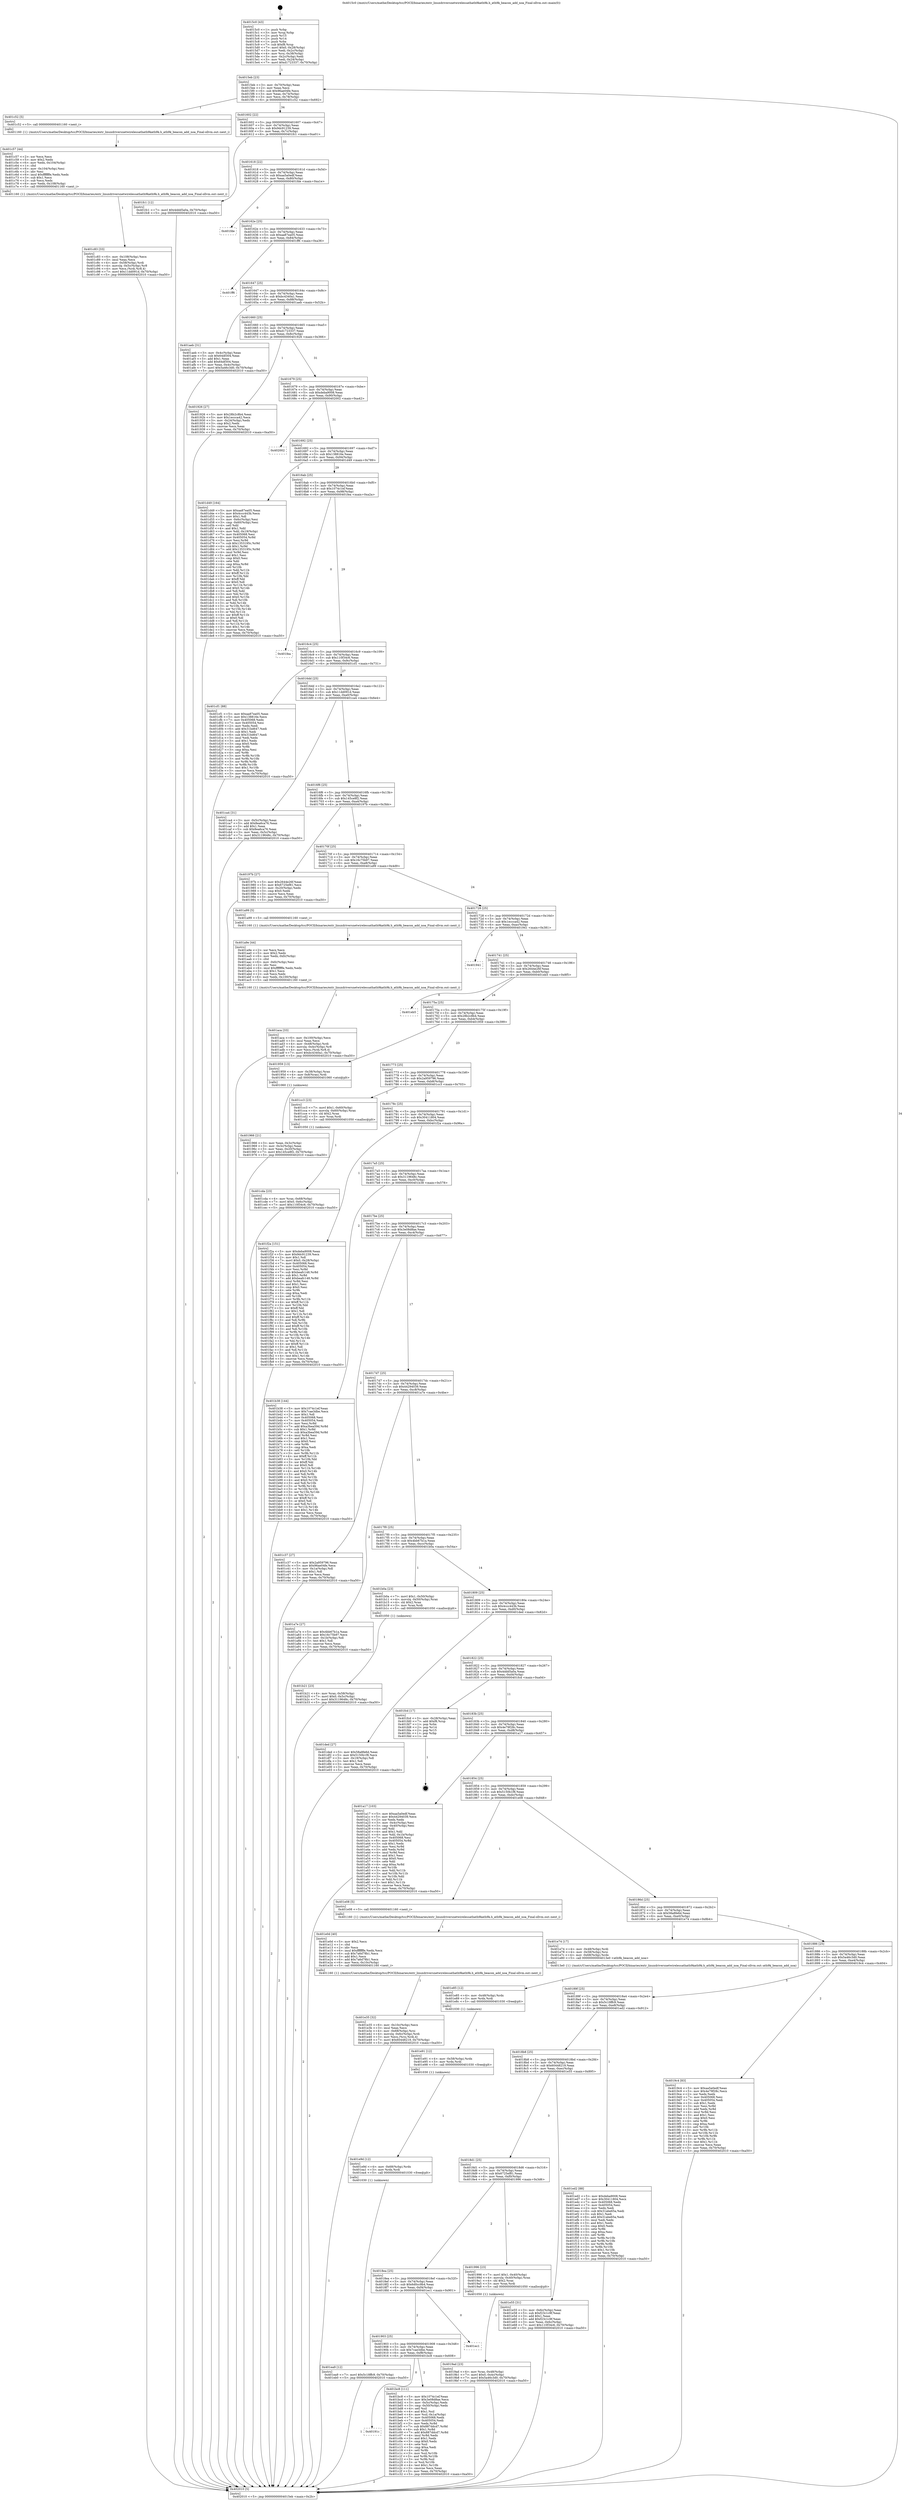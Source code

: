 digraph "0x4015c0" {
  label = "0x4015c0 (/mnt/c/Users/mathe/Desktop/tcc/POCII/binaries/extr_linuxdriversnetwirelessathath9kath9k.h_ath9k_beacon_add_noa_Final-ollvm.out::main(0))"
  labelloc = "t"
  node[shape=record]

  Entry [label="",width=0.3,height=0.3,shape=circle,fillcolor=black,style=filled]
  "0x4015eb" [label="{
     0x4015eb [23]\l
     | [instrs]\l
     &nbsp;&nbsp;0x4015eb \<+3\>: mov -0x70(%rbp),%eax\l
     &nbsp;&nbsp;0x4015ee \<+2\>: mov %eax,%ecx\l
     &nbsp;&nbsp;0x4015f0 \<+6\>: sub $0x96ae04fe,%ecx\l
     &nbsp;&nbsp;0x4015f6 \<+3\>: mov %eax,-0x74(%rbp)\l
     &nbsp;&nbsp;0x4015f9 \<+3\>: mov %ecx,-0x78(%rbp)\l
     &nbsp;&nbsp;0x4015fc \<+6\>: je 0000000000401c52 \<main+0x692\>\l
  }"]
  "0x401c52" [label="{
     0x401c52 [5]\l
     | [instrs]\l
     &nbsp;&nbsp;0x401c52 \<+5\>: call 0000000000401160 \<next_i\>\l
     | [calls]\l
     &nbsp;&nbsp;0x401160 \{1\} (/mnt/c/Users/mathe/Desktop/tcc/POCII/binaries/extr_linuxdriversnetwirelessathath9kath9k.h_ath9k_beacon_add_noa_Final-ollvm.out::next_i)\l
  }"]
  "0x401602" [label="{
     0x401602 [22]\l
     | [instrs]\l
     &nbsp;&nbsp;0x401602 \<+5\>: jmp 0000000000401607 \<main+0x47\>\l
     &nbsp;&nbsp;0x401607 \<+3\>: mov -0x74(%rbp),%eax\l
     &nbsp;&nbsp;0x40160a \<+5\>: sub $0x9dc91239,%eax\l
     &nbsp;&nbsp;0x40160f \<+3\>: mov %eax,-0x7c(%rbp)\l
     &nbsp;&nbsp;0x401612 \<+6\>: je 0000000000401fc1 \<main+0xa01\>\l
  }"]
  Exit [label="",width=0.3,height=0.3,shape=circle,fillcolor=black,style=filled,peripheries=2]
  "0x401fc1" [label="{
     0x401fc1 [12]\l
     | [instrs]\l
     &nbsp;&nbsp;0x401fc1 \<+7\>: movl $0x4ddd5a0a,-0x70(%rbp)\l
     &nbsp;&nbsp;0x401fc8 \<+5\>: jmp 0000000000402010 \<main+0xa50\>\l
  }"]
  "0x401618" [label="{
     0x401618 [22]\l
     | [instrs]\l
     &nbsp;&nbsp;0x401618 \<+5\>: jmp 000000000040161d \<main+0x5d\>\l
     &nbsp;&nbsp;0x40161d \<+3\>: mov -0x74(%rbp),%eax\l
     &nbsp;&nbsp;0x401620 \<+5\>: sub $0xaa5a0edf,%eax\l
     &nbsp;&nbsp;0x401625 \<+3\>: mov %eax,-0x80(%rbp)\l
     &nbsp;&nbsp;0x401628 \<+6\>: je 0000000000401fde \<main+0xa1e\>\l
  }"]
  "0x401ea9" [label="{
     0x401ea9 [12]\l
     | [instrs]\l
     &nbsp;&nbsp;0x401ea9 \<+7\>: movl $0x5c18ffc9,-0x70(%rbp)\l
     &nbsp;&nbsp;0x401eb0 \<+5\>: jmp 0000000000402010 \<main+0xa50\>\l
  }"]
  "0x401fde" [label="{
     0x401fde\l
  }", style=dashed]
  "0x40162e" [label="{
     0x40162e [25]\l
     | [instrs]\l
     &nbsp;&nbsp;0x40162e \<+5\>: jmp 0000000000401633 \<main+0x73\>\l
     &nbsp;&nbsp;0x401633 \<+3\>: mov -0x74(%rbp),%eax\l
     &nbsp;&nbsp;0x401636 \<+5\>: sub $0xaa87ea05,%eax\l
     &nbsp;&nbsp;0x40163b \<+6\>: mov %eax,-0x84(%rbp)\l
     &nbsp;&nbsp;0x401641 \<+6\>: je 0000000000401ff6 \<main+0xa36\>\l
  }"]
  "0x401e9d" [label="{
     0x401e9d [12]\l
     | [instrs]\l
     &nbsp;&nbsp;0x401e9d \<+4\>: mov -0x68(%rbp),%rdx\l
     &nbsp;&nbsp;0x401ea1 \<+3\>: mov %rdx,%rdi\l
     &nbsp;&nbsp;0x401ea4 \<+5\>: call 0000000000401030 \<free@plt\>\l
     | [calls]\l
     &nbsp;&nbsp;0x401030 \{1\} (unknown)\l
  }"]
  "0x401ff6" [label="{
     0x401ff6\l
  }", style=dashed]
  "0x401647" [label="{
     0x401647 [25]\l
     | [instrs]\l
     &nbsp;&nbsp;0x401647 \<+5\>: jmp 000000000040164c \<main+0x8c\>\l
     &nbsp;&nbsp;0x40164c \<+3\>: mov -0x74(%rbp),%eax\l
     &nbsp;&nbsp;0x40164f \<+5\>: sub $0xbc4340a1,%eax\l
     &nbsp;&nbsp;0x401654 \<+6\>: mov %eax,-0x88(%rbp)\l
     &nbsp;&nbsp;0x40165a \<+6\>: je 0000000000401aeb \<main+0x52b\>\l
  }"]
  "0x401e91" [label="{
     0x401e91 [12]\l
     | [instrs]\l
     &nbsp;&nbsp;0x401e91 \<+4\>: mov -0x58(%rbp),%rdx\l
     &nbsp;&nbsp;0x401e95 \<+3\>: mov %rdx,%rdi\l
     &nbsp;&nbsp;0x401e98 \<+5\>: call 0000000000401030 \<free@plt\>\l
     | [calls]\l
     &nbsp;&nbsp;0x401030 \{1\} (unknown)\l
  }"]
  "0x401aeb" [label="{
     0x401aeb [31]\l
     | [instrs]\l
     &nbsp;&nbsp;0x401aeb \<+3\>: mov -0x4c(%rbp),%eax\l
     &nbsp;&nbsp;0x401aee \<+5\>: sub $0x64df304,%eax\l
     &nbsp;&nbsp;0x401af3 \<+3\>: add $0x1,%eax\l
     &nbsp;&nbsp;0x401af6 \<+5\>: add $0x64df304,%eax\l
     &nbsp;&nbsp;0x401afb \<+3\>: mov %eax,-0x4c(%rbp)\l
     &nbsp;&nbsp;0x401afe \<+7\>: movl $0x5a46c3d0,-0x70(%rbp)\l
     &nbsp;&nbsp;0x401b05 \<+5\>: jmp 0000000000402010 \<main+0xa50\>\l
  }"]
  "0x401660" [label="{
     0x401660 [25]\l
     | [instrs]\l
     &nbsp;&nbsp;0x401660 \<+5\>: jmp 0000000000401665 \<main+0xa5\>\l
     &nbsp;&nbsp;0x401665 \<+3\>: mov -0x74(%rbp),%eax\l
     &nbsp;&nbsp;0x401668 \<+5\>: sub $0xd1723337,%eax\l
     &nbsp;&nbsp;0x40166d \<+6\>: mov %eax,-0x8c(%rbp)\l
     &nbsp;&nbsp;0x401673 \<+6\>: je 0000000000401926 \<main+0x366\>\l
  }"]
  "0x401e85" [label="{
     0x401e85 [12]\l
     | [instrs]\l
     &nbsp;&nbsp;0x401e85 \<+4\>: mov -0x48(%rbp),%rdx\l
     &nbsp;&nbsp;0x401e89 \<+3\>: mov %rdx,%rdi\l
     &nbsp;&nbsp;0x401e8c \<+5\>: call 0000000000401030 \<free@plt\>\l
     | [calls]\l
     &nbsp;&nbsp;0x401030 \{1\} (unknown)\l
  }"]
  "0x401926" [label="{
     0x401926 [27]\l
     | [instrs]\l
     &nbsp;&nbsp;0x401926 \<+5\>: mov $0x28b2c8b4,%eax\l
     &nbsp;&nbsp;0x40192b \<+5\>: mov $0x1eccca42,%ecx\l
     &nbsp;&nbsp;0x401930 \<+3\>: mov -0x24(%rbp),%edx\l
     &nbsp;&nbsp;0x401933 \<+3\>: cmp $0x2,%edx\l
     &nbsp;&nbsp;0x401936 \<+3\>: cmovne %ecx,%eax\l
     &nbsp;&nbsp;0x401939 \<+3\>: mov %eax,-0x70(%rbp)\l
     &nbsp;&nbsp;0x40193c \<+5\>: jmp 0000000000402010 \<main+0xa50\>\l
  }"]
  "0x401679" [label="{
     0x401679 [25]\l
     | [instrs]\l
     &nbsp;&nbsp;0x401679 \<+5\>: jmp 000000000040167e \<main+0xbe\>\l
     &nbsp;&nbsp;0x40167e \<+3\>: mov -0x74(%rbp),%eax\l
     &nbsp;&nbsp;0x401681 \<+5\>: sub $0xdeba9008,%eax\l
     &nbsp;&nbsp;0x401686 \<+6\>: mov %eax,-0x90(%rbp)\l
     &nbsp;&nbsp;0x40168c \<+6\>: je 0000000000402002 \<main+0xa42\>\l
  }"]
  "0x402010" [label="{
     0x402010 [5]\l
     | [instrs]\l
     &nbsp;&nbsp;0x402010 \<+5\>: jmp 00000000004015eb \<main+0x2b\>\l
  }"]
  "0x4015c0" [label="{
     0x4015c0 [43]\l
     | [instrs]\l
     &nbsp;&nbsp;0x4015c0 \<+1\>: push %rbp\l
     &nbsp;&nbsp;0x4015c1 \<+3\>: mov %rsp,%rbp\l
     &nbsp;&nbsp;0x4015c4 \<+2\>: push %r15\l
     &nbsp;&nbsp;0x4015c6 \<+2\>: push %r14\l
     &nbsp;&nbsp;0x4015c8 \<+1\>: push %rbx\l
     &nbsp;&nbsp;0x4015c9 \<+7\>: sub $0xf8,%rsp\l
     &nbsp;&nbsp;0x4015d0 \<+7\>: movl $0x0,-0x28(%rbp)\l
     &nbsp;&nbsp;0x4015d7 \<+3\>: mov %edi,-0x2c(%rbp)\l
     &nbsp;&nbsp;0x4015da \<+4\>: mov %rsi,-0x38(%rbp)\l
     &nbsp;&nbsp;0x4015de \<+3\>: mov -0x2c(%rbp),%edi\l
     &nbsp;&nbsp;0x4015e1 \<+3\>: mov %edi,-0x24(%rbp)\l
     &nbsp;&nbsp;0x4015e4 \<+7\>: movl $0xd1723337,-0x70(%rbp)\l
  }"]
  "0x401e35" [label="{
     0x401e35 [32]\l
     | [instrs]\l
     &nbsp;&nbsp;0x401e35 \<+6\>: mov -0x10c(%rbp),%ecx\l
     &nbsp;&nbsp;0x401e3b \<+3\>: imul %eax,%ecx\l
     &nbsp;&nbsp;0x401e3e \<+4\>: mov -0x68(%rbp),%rsi\l
     &nbsp;&nbsp;0x401e42 \<+4\>: movslq -0x6c(%rbp),%rdi\l
     &nbsp;&nbsp;0x401e46 \<+3\>: mov %ecx,(%rsi,%rdi,4)\l
     &nbsp;&nbsp;0x401e49 \<+7\>: movl $0x60448219,-0x70(%rbp)\l
     &nbsp;&nbsp;0x401e50 \<+5\>: jmp 0000000000402010 \<main+0xa50\>\l
  }"]
  "0x402002" [label="{
     0x402002\l
  }", style=dashed]
  "0x401692" [label="{
     0x401692 [25]\l
     | [instrs]\l
     &nbsp;&nbsp;0x401692 \<+5\>: jmp 0000000000401697 \<main+0xd7\>\l
     &nbsp;&nbsp;0x401697 \<+3\>: mov -0x74(%rbp),%eax\l
     &nbsp;&nbsp;0x40169a \<+5\>: sub $0x138816e,%eax\l
     &nbsp;&nbsp;0x40169f \<+6\>: mov %eax,-0x94(%rbp)\l
     &nbsp;&nbsp;0x4016a5 \<+6\>: je 0000000000401d49 \<main+0x789\>\l
  }"]
  "0x401e0d" [label="{
     0x401e0d [40]\l
     | [instrs]\l
     &nbsp;&nbsp;0x401e0d \<+5\>: mov $0x2,%ecx\l
     &nbsp;&nbsp;0x401e12 \<+1\>: cltd\l
     &nbsp;&nbsp;0x401e13 \<+2\>: idiv %ecx\l
     &nbsp;&nbsp;0x401e15 \<+6\>: imul $0xfffffffe,%edx,%ecx\l
     &nbsp;&nbsp;0x401e1b \<+6\>: sub $0x7a6d78b1,%ecx\l
     &nbsp;&nbsp;0x401e21 \<+3\>: add $0x1,%ecx\l
     &nbsp;&nbsp;0x401e24 \<+6\>: add $0x7a6d78b1,%ecx\l
     &nbsp;&nbsp;0x401e2a \<+6\>: mov %ecx,-0x10c(%rbp)\l
     &nbsp;&nbsp;0x401e30 \<+5\>: call 0000000000401160 \<next_i\>\l
     | [calls]\l
     &nbsp;&nbsp;0x401160 \{1\} (/mnt/c/Users/mathe/Desktop/tcc/POCII/binaries/extr_linuxdriversnetwirelessathath9kath9k.h_ath9k_beacon_add_noa_Final-ollvm.out::next_i)\l
  }"]
  "0x401d49" [label="{
     0x401d49 [164]\l
     | [instrs]\l
     &nbsp;&nbsp;0x401d49 \<+5\>: mov $0xaa87ea05,%eax\l
     &nbsp;&nbsp;0x401d4e \<+5\>: mov $0x4ccc443b,%ecx\l
     &nbsp;&nbsp;0x401d53 \<+2\>: mov $0x1,%dl\l
     &nbsp;&nbsp;0x401d55 \<+3\>: mov -0x6c(%rbp),%esi\l
     &nbsp;&nbsp;0x401d58 \<+3\>: cmp -0x60(%rbp),%esi\l
     &nbsp;&nbsp;0x401d5b \<+4\>: setl %dil\l
     &nbsp;&nbsp;0x401d5f \<+4\>: and $0x1,%dil\l
     &nbsp;&nbsp;0x401d63 \<+4\>: mov %dil,-0x19(%rbp)\l
     &nbsp;&nbsp;0x401d67 \<+7\>: mov 0x405068,%esi\l
     &nbsp;&nbsp;0x401d6e \<+8\>: mov 0x405054,%r8d\l
     &nbsp;&nbsp;0x401d76 \<+3\>: mov %esi,%r9d\l
     &nbsp;&nbsp;0x401d79 \<+7\>: sub $0x1353195c,%r9d\l
     &nbsp;&nbsp;0x401d80 \<+4\>: sub $0x1,%r9d\l
     &nbsp;&nbsp;0x401d84 \<+7\>: add $0x1353195c,%r9d\l
     &nbsp;&nbsp;0x401d8b \<+4\>: imul %r9d,%esi\l
     &nbsp;&nbsp;0x401d8f \<+3\>: and $0x1,%esi\l
     &nbsp;&nbsp;0x401d92 \<+3\>: cmp $0x0,%esi\l
     &nbsp;&nbsp;0x401d95 \<+4\>: sete %dil\l
     &nbsp;&nbsp;0x401d99 \<+4\>: cmp $0xa,%r8d\l
     &nbsp;&nbsp;0x401d9d \<+4\>: setl %r10b\l
     &nbsp;&nbsp;0x401da1 \<+3\>: mov %dil,%r11b\l
     &nbsp;&nbsp;0x401da4 \<+4\>: xor $0xff,%r11b\l
     &nbsp;&nbsp;0x401da8 \<+3\>: mov %r10b,%bl\l
     &nbsp;&nbsp;0x401dab \<+3\>: xor $0xff,%bl\l
     &nbsp;&nbsp;0x401dae \<+3\>: xor $0x0,%dl\l
     &nbsp;&nbsp;0x401db1 \<+3\>: mov %r11b,%r14b\l
     &nbsp;&nbsp;0x401db4 \<+4\>: and $0x0,%r14b\l
     &nbsp;&nbsp;0x401db8 \<+3\>: and %dl,%dil\l
     &nbsp;&nbsp;0x401dbb \<+3\>: mov %bl,%r15b\l
     &nbsp;&nbsp;0x401dbe \<+4\>: and $0x0,%r15b\l
     &nbsp;&nbsp;0x401dc2 \<+3\>: and %dl,%r10b\l
     &nbsp;&nbsp;0x401dc5 \<+3\>: or %dil,%r14b\l
     &nbsp;&nbsp;0x401dc8 \<+3\>: or %r10b,%r15b\l
     &nbsp;&nbsp;0x401dcb \<+3\>: xor %r15b,%r14b\l
     &nbsp;&nbsp;0x401dce \<+3\>: or %bl,%r11b\l
     &nbsp;&nbsp;0x401dd1 \<+4\>: xor $0xff,%r11b\l
     &nbsp;&nbsp;0x401dd5 \<+3\>: or $0x0,%dl\l
     &nbsp;&nbsp;0x401dd8 \<+3\>: and %dl,%r11b\l
     &nbsp;&nbsp;0x401ddb \<+3\>: or %r11b,%r14b\l
     &nbsp;&nbsp;0x401dde \<+4\>: test $0x1,%r14b\l
     &nbsp;&nbsp;0x401de2 \<+3\>: cmovne %ecx,%eax\l
     &nbsp;&nbsp;0x401de5 \<+3\>: mov %eax,-0x70(%rbp)\l
     &nbsp;&nbsp;0x401de8 \<+5\>: jmp 0000000000402010 \<main+0xa50\>\l
  }"]
  "0x4016ab" [label="{
     0x4016ab [25]\l
     | [instrs]\l
     &nbsp;&nbsp;0x4016ab \<+5\>: jmp 00000000004016b0 \<main+0xf0\>\l
     &nbsp;&nbsp;0x4016b0 \<+3\>: mov -0x74(%rbp),%eax\l
     &nbsp;&nbsp;0x4016b3 \<+5\>: sub $0x1074c1ef,%eax\l
     &nbsp;&nbsp;0x4016b8 \<+6\>: mov %eax,-0x98(%rbp)\l
     &nbsp;&nbsp;0x4016be \<+6\>: je 0000000000401fea \<main+0xa2a\>\l
  }"]
  "0x401cda" [label="{
     0x401cda [23]\l
     | [instrs]\l
     &nbsp;&nbsp;0x401cda \<+4\>: mov %rax,-0x68(%rbp)\l
     &nbsp;&nbsp;0x401cde \<+7\>: movl $0x0,-0x6c(%rbp)\l
     &nbsp;&nbsp;0x401ce5 \<+7\>: movl $0x110f34c6,-0x70(%rbp)\l
     &nbsp;&nbsp;0x401cec \<+5\>: jmp 0000000000402010 \<main+0xa50\>\l
  }"]
  "0x401fea" [label="{
     0x401fea\l
  }", style=dashed]
  "0x4016c4" [label="{
     0x4016c4 [25]\l
     | [instrs]\l
     &nbsp;&nbsp;0x4016c4 \<+5\>: jmp 00000000004016c9 \<main+0x109\>\l
     &nbsp;&nbsp;0x4016c9 \<+3\>: mov -0x74(%rbp),%eax\l
     &nbsp;&nbsp;0x4016cc \<+5\>: sub $0x110f34c6,%eax\l
     &nbsp;&nbsp;0x4016d1 \<+6\>: mov %eax,-0x9c(%rbp)\l
     &nbsp;&nbsp;0x4016d7 \<+6\>: je 0000000000401cf1 \<main+0x731\>\l
  }"]
  "0x401c83" [label="{
     0x401c83 [33]\l
     | [instrs]\l
     &nbsp;&nbsp;0x401c83 \<+6\>: mov -0x108(%rbp),%ecx\l
     &nbsp;&nbsp;0x401c89 \<+3\>: imul %eax,%ecx\l
     &nbsp;&nbsp;0x401c8c \<+4\>: mov -0x58(%rbp),%rdi\l
     &nbsp;&nbsp;0x401c90 \<+4\>: movslq -0x5c(%rbp),%r8\l
     &nbsp;&nbsp;0x401c94 \<+4\>: mov %ecx,(%rdi,%r8,4)\l
     &nbsp;&nbsp;0x401c98 \<+7\>: movl $0x11dd091d,-0x70(%rbp)\l
     &nbsp;&nbsp;0x401c9f \<+5\>: jmp 0000000000402010 \<main+0xa50\>\l
  }"]
  "0x401cf1" [label="{
     0x401cf1 [88]\l
     | [instrs]\l
     &nbsp;&nbsp;0x401cf1 \<+5\>: mov $0xaa87ea05,%eax\l
     &nbsp;&nbsp;0x401cf6 \<+5\>: mov $0x138816e,%ecx\l
     &nbsp;&nbsp;0x401cfb \<+7\>: mov 0x405068,%edx\l
     &nbsp;&nbsp;0x401d02 \<+7\>: mov 0x405054,%esi\l
     &nbsp;&nbsp;0x401d09 \<+2\>: mov %edx,%edi\l
     &nbsp;&nbsp;0x401d0b \<+6\>: add $0x31bd647,%edi\l
     &nbsp;&nbsp;0x401d11 \<+3\>: sub $0x1,%edi\l
     &nbsp;&nbsp;0x401d14 \<+6\>: sub $0x31bd647,%edi\l
     &nbsp;&nbsp;0x401d1a \<+3\>: imul %edi,%edx\l
     &nbsp;&nbsp;0x401d1d \<+3\>: and $0x1,%edx\l
     &nbsp;&nbsp;0x401d20 \<+3\>: cmp $0x0,%edx\l
     &nbsp;&nbsp;0x401d23 \<+4\>: sete %r8b\l
     &nbsp;&nbsp;0x401d27 \<+3\>: cmp $0xa,%esi\l
     &nbsp;&nbsp;0x401d2a \<+4\>: setl %r9b\l
     &nbsp;&nbsp;0x401d2e \<+3\>: mov %r8b,%r10b\l
     &nbsp;&nbsp;0x401d31 \<+3\>: and %r9b,%r10b\l
     &nbsp;&nbsp;0x401d34 \<+3\>: xor %r9b,%r8b\l
     &nbsp;&nbsp;0x401d37 \<+3\>: or %r8b,%r10b\l
     &nbsp;&nbsp;0x401d3a \<+4\>: test $0x1,%r10b\l
     &nbsp;&nbsp;0x401d3e \<+3\>: cmovne %ecx,%eax\l
     &nbsp;&nbsp;0x401d41 \<+3\>: mov %eax,-0x70(%rbp)\l
     &nbsp;&nbsp;0x401d44 \<+5\>: jmp 0000000000402010 \<main+0xa50\>\l
  }"]
  "0x4016dd" [label="{
     0x4016dd [25]\l
     | [instrs]\l
     &nbsp;&nbsp;0x4016dd \<+5\>: jmp 00000000004016e2 \<main+0x122\>\l
     &nbsp;&nbsp;0x4016e2 \<+3\>: mov -0x74(%rbp),%eax\l
     &nbsp;&nbsp;0x4016e5 \<+5\>: sub $0x11dd091d,%eax\l
     &nbsp;&nbsp;0x4016ea \<+6\>: mov %eax,-0xa0(%rbp)\l
     &nbsp;&nbsp;0x4016f0 \<+6\>: je 0000000000401ca4 \<main+0x6e4\>\l
  }"]
  "0x401c57" [label="{
     0x401c57 [44]\l
     | [instrs]\l
     &nbsp;&nbsp;0x401c57 \<+2\>: xor %ecx,%ecx\l
     &nbsp;&nbsp;0x401c59 \<+5\>: mov $0x2,%edx\l
     &nbsp;&nbsp;0x401c5e \<+6\>: mov %edx,-0x104(%rbp)\l
     &nbsp;&nbsp;0x401c64 \<+1\>: cltd\l
     &nbsp;&nbsp;0x401c65 \<+6\>: mov -0x104(%rbp),%esi\l
     &nbsp;&nbsp;0x401c6b \<+2\>: idiv %esi\l
     &nbsp;&nbsp;0x401c6d \<+6\>: imul $0xfffffffe,%edx,%edx\l
     &nbsp;&nbsp;0x401c73 \<+3\>: sub $0x1,%ecx\l
     &nbsp;&nbsp;0x401c76 \<+2\>: sub %ecx,%edx\l
     &nbsp;&nbsp;0x401c78 \<+6\>: mov %edx,-0x108(%rbp)\l
     &nbsp;&nbsp;0x401c7e \<+5\>: call 0000000000401160 \<next_i\>\l
     | [calls]\l
     &nbsp;&nbsp;0x401160 \{1\} (/mnt/c/Users/mathe/Desktop/tcc/POCII/binaries/extr_linuxdriversnetwirelessathath9kath9k.h_ath9k_beacon_add_noa_Final-ollvm.out::next_i)\l
  }"]
  "0x401ca4" [label="{
     0x401ca4 [31]\l
     | [instrs]\l
     &nbsp;&nbsp;0x401ca4 \<+3\>: mov -0x5c(%rbp),%eax\l
     &nbsp;&nbsp;0x401ca7 \<+5\>: add $0x8ea6ca76,%eax\l
     &nbsp;&nbsp;0x401cac \<+3\>: add $0x1,%eax\l
     &nbsp;&nbsp;0x401caf \<+5\>: sub $0x8ea6ca76,%eax\l
     &nbsp;&nbsp;0x401cb4 \<+3\>: mov %eax,-0x5c(%rbp)\l
     &nbsp;&nbsp;0x401cb7 \<+7\>: movl $0x3119648c,-0x70(%rbp)\l
     &nbsp;&nbsp;0x401cbe \<+5\>: jmp 0000000000402010 \<main+0xa50\>\l
  }"]
  "0x4016f6" [label="{
     0x4016f6 [25]\l
     | [instrs]\l
     &nbsp;&nbsp;0x4016f6 \<+5\>: jmp 00000000004016fb \<main+0x13b\>\l
     &nbsp;&nbsp;0x4016fb \<+3\>: mov -0x74(%rbp),%eax\l
     &nbsp;&nbsp;0x4016fe \<+5\>: sub $0x145ce8f2,%eax\l
     &nbsp;&nbsp;0x401703 \<+6\>: mov %eax,-0xa4(%rbp)\l
     &nbsp;&nbsp;0x401709 \<+6\>: je 000000000040197b \<main+0x3bb\>\l
  }"]
  "0x40191c" [label="{
     0x40191c\l
  }", style=dashed]
  "0x40197b" [label="{
     0x40197b [27]\l
     | [instrs]\l
     &nbsp;&nbsp;0x40197b \<+5\>: mov $0x2644e26f,%eax\l
     &nbsp;&nbsp;0x401980 \<+5\>: mov $0x6725ef81,%ecx\l
     &nbsp;&nbsp;0x401985 \<+3\>: mov -0x20(%rbp),%edx\l
     &nbsp;&nbsp;0x401988 \<+3\>: cmp $0x0,%edx\l
     &nbsp;&nbsp;0x40198b \<+3\>: cmove %ecx,%eax\l
     &nbsp;&nbsp;0x40198e \<+3\>: mov %eax,-0x70(%rbp)\l
     &nbsp;&nbsp;0x401991 \<+5\>: jmp 0000000000402010 \<main+0xa50\>\l
  }"]
  "0x40170f" [label="{
     0x40170f [25]\l
     | [instrs]\l
     &nbsp;&nbsp;0x40170f \<+5\>: jmp 0000000000401714 \<main+0x154\>\l
     &nbsp;&nbsp;0x401714 \<+3\>: mov -0x74(%rbp),%eax\l
     &nbsp;&nbsp;0x401717 \<+5\>: sub $0x16c75b97,%eax\l
     &nbsp;&nbsp;0x40171c \<+6\>: mov %eax,-0xa8(%rbp)\l
     &nbsp;&nbsp;0x401722 \<+6\>: je 0000000000401a99 \<main+0x4d9\>\l
  }"]
  "0x401bc8" [label="{
     0x401bc8 [111]\l
     | [instrs]\l
     &nbsp;&nbsp;0x401bc8 \<+5\>: mov $0x1074c1ef,%eax\l
     &nbsp;&nbsp;0x401bcd \<+5\>: mov $0x3e08d8ae,%ecx\l
     &nbsp;&nbsp;0x401bd2 \<+3\>: mov -0x5c(%rbp),%edx\l
     &nbsp;&nbsp;0x401bd5 \<+3\>: cmp -0x50(%rbp),%edx\l
     &nbsp;&nbsp;0x401bd8 \<+4\>: setl %sil\l
     &nbsp;&nbsp;0x401bdc \<+4\>: and $0x1,%sil\l
     &nbsp;&nbsp;0x401be0 \<+4\>: mov %sil,-0x1a(%rbp)\l
     &nbsp;&nbsp;0x401be4 \<+7\>: mov 0x405068,%edx\l
     &nbsp;&nbsp;0x401beb \<+7\>: mov 0x405054,%edi\l
     &nbsp;&nbsp;0x401bf2 \<+3\>: mov %edx,%r8d\l
     &nbsp;&nbsp;0x401bf5 \<+7\>: sub $0x887ddcd7,%r8d\l
     &nbsp;&nbsp;0x401bfc \<+4\>: sub $0x1,%r8d\l
     &nbsp;&nbsp;0x401c00 \<+7\>: add $0x887ddcd7,%r8d\l
     &nbsp;&nbsp;0x401c07 \<+4\>: imul %r8d,%edx\l
     &nbsp;&nbsp;0x401c0b \<+3\>: and $0x1,%edx\l
     &nbsp;&nbsp;0x401c0e \<+3\>: cmp $0x0,%edx\l
     &nbsp;&nbsp;0x401c11 \<+4\>: sete %sil\l
     &nbsp;&nbsp;0x401c15 \<+3\>: cmp $0xa,%edi\l
     &nbsp;&nbsp;0x401c18 \<+4\>: setl %r9b\l
     &nbsp;&nbsp;0x401c1c \<+3\>: mov %sil,%r10b\l
     &nbsp;&nbsp;0x401c1f \<+3\>: and %r9b,%r10b\l
     &nbsp;&nbsp;0x401c22 \<+3\>: xor %r9b,%sil\l
     &nbsp;&nbsp;0x401c25 \<+3\>: or %sil,%r10b\l
     &nbsp;&nbsp;0x401c28 \<+4\>: test $0x1,%r10b\l
     &nbsp;&nbsp;0x401c2c \<+3\>: cmovne %ecx,%eax\l
     &nbsp;&nbsp;0x401c2f \<+3\>: mov %eax,-0x70(%rbp)\l
     &nbsp;&nbsp;0x401c32 \<+5\>: jmp 0000000000402010 \<main+0xa50\>\l
  }"]
  "0x401a99" [label="{
     0x401a99 [5]\l
     | [instrs]\l
     &nbsp;&nbsp;0x401a99 \<+5\>: call 0000000000401160 \<next_i\>\l
     | [calls]\l
     &nbsp;&nbsp;0x401160 \{1\} (/mnt/c/Users/mathe/Desktop/tcc/POCII/binaries/extr_linuxdriversnetwirelessathath9kath9k.h_ath9k_beacon_add_noa_Final-ollvm.out::next_i)\l
  }"]
  "0x401728" [label="{
     0x401728 [25]\l
     | [instrs]\l
     &nbsp;&nbsp;0x401728 \<+5\>: jmp 000000000040172d \<main+0x16d\>\l
     &nbsp;&nbsp;0x40172d \<+3\>: mov -0x74(%rbp),%eax\l
     &nbsp;&nbsp;0x401730 \<+5\>: sub $0x1eccca42,%eax\l
     &nbsp;&nbsp;0x401735 \<+6\>: mov %eax,-0xac(%rbp)\l
     &nbsp;&nbsp;0x40173b \<+6\>: je 0000000000401941 \<main+0x381\>\l
  }"]
  "0x401903" [label="{
     0x401903 [25]\l
     | [instrs]\l
     &nbsp;&nbsp;0x401903 \<+5\>: jmp 0000000000401908 \<main+0x348\>\l
     &nbsp;&nbsp;0x401908 \<+3\>: mov -0x74(%rbp),%eax\l
     &nbsp;&nbsp;0x40190b \<+5\>: sub $0x7cae3dbe,%eax\l
     &nbsp;&nbsp;0x401910 \<+6\>: mov %eax,-0xf8(%rbp)\l
     &nbsp;&nbsp;0x401916 \<+6\>: je 0000000000401bc8 \<main+0x608\>\l
  }"]
  "0x401941" [label="{
     0x401941\l
  }", style=dashed]
  "0x401741" [label="{
     0x401741 [25]\l
     | [instrs]\l
     &nbsp;&nbsp;0x401741 \<+5\>: jmp 0000000000401746 \<main+0x186\>\l
     &nbsp;&nbsp;0x401746 \<+3\>: mov -0x74(%rbp),%eax\l
     &nbsp;&nbsp;0x401749 \<+5\>: sub $0x2644e26f,%eax\l
     &nbsp;&nbsp;0x40174e \<+6\>: mov %eax,-0xb0(%rbp)\l
     &nbsp;&nbsp;0x401754 \<+6\>: je 0000000000401eb5 \<main+0x8f5\>\l
  }"]
  "0x401ec1" [label="{
     0x401ec1\l
  }", style=dashed]
  "0x401eb5" [label="{
     0x401eb5\l
  }", style=dashed]
  "0x40175a" [label="{
     0x40175a [25]\l
     | [instrs]\l
     &nbsp;&nbsp;0x40175a \<+5\>: jmp 000000000040175f \<main+0x19f\>\l
     &nbsp;&nbsp;0x40175f \<+3\>: mov -0x74(%rbp),%eax\l
     &nbsp;&nbsp;0x401762 \<+5\>: sub $0x28b2c8b4,%eax\l
     &nbsp;&nbsp;0x401767 \<+6\>: mov %eax,-0xb4(%rbp)\l
     &nbsp;&nbsp;0x40176d \<+6\>: je 0000000000401959 \<main+0x399\>\l
  }"]
  "0x401b21" [label="{
     0x401b21 [23]\l
     | [instrs]\l
     &nbsp;&nbsp;0x401b21 \<+4\>: mov %rax,-0x58(%rbp)\l
     &nbsp;&nbsp;0x401b25 \<+7\>: movl $0x0,-0x5c(%rbp)\l
     &nbsp;&nbsp;0x401b2c \<+7\>: movl $0x3119648c,-0x70(%rbp)\l
     &nbsp;&nbsp;0x401b33 \<+5\>: jmp 0000000000402010 \<main+0xa50\>\l
  }"]
  "0x401959" [label="{
     0x401959 [13]\l
     | [instrs]\l
     &nbsp;&nbsp;0x401959 \<+4\>: mov -0x38(%rbp),%rax\l
     &nbsp;&nbsp;0x40195d \<+4\>: mov 0x8(%rax),%rdi\l
     &nbsp;&nbsp;0x401961 \<+5\>: call 0000000000401060 \<atoi@plt\>\l
     | [calls]\l
     &nbsp;&nbsp;0x401060 \{1\} (unknown)\l
  }"]
  "0x401773" [label="{
     0x401773 [25]\l
     | [instrs]\l
     &nbsp;&nbsp;0x401773 \<+5\>: jmp 0000000000401778 \<main+0x1b8\>\l
     &nbsp;&nbsp;0x401778 \<+3\>: mov -0x74(%rbp),%eax\l
     &nbsp;&nbsp;0x40177b \<+5\>: sub $0x2a959796,%eax\l
     &nbsp;&nbsp;0x401780 \<+6\>: mov %eax,-0xb8(%rbp)\l
     &nbsp;&nbsp;0x401786 \<+6\>: je 0000000000401cc3 \<main+0x703\>\l
  }"]
  "0x401966" [label="{
     0x401966 [21]\l
     | [instrs]\l
     &nbsp;&nbsp;0x401966 \<+3\>: mov %eax,-0x3c(%rbp)\l
     &nbsp;&nbsp;0x401969 \<+3\>: mov -0x3c(%rbp),%eax\l
     &nbsp;&nbsp;0x40196c \<+3\>: mov %eax,-0x20(%rbp)\l
     &nbsp;&nbsp;0x40196f \<+7\>: movl $0x145ce8f2,-0x70(%rbp)\l
     &nbsp;&nbsp;0x401976 \<+5\>: jmp 0000000000402010 \<main+0xa50\>\l
  }"]
  "0x401aca" [label="{
     0x401aca [33]\l
     | [instrs]\l
     &nbsp;&nbsp;0x401aca \<+6\>: mov -0x100(%rbp),%ecx\l
     &nbsp;&nbsp;0x401ad0 \<+3\>: imul %eax,%ecx\l
     &nbsp;&nbsp;0x401ad3 \<+4\>: mov -0x48(%rbp),%rdi\l
     &nbsp;&nbsp;0x401ad7 \<+4\>: movslq -0x4c(%rbp),%r8\l
     &nbsp;&nbsp;0x401adb \<+4\>: mov %ecx,(%rdi,%r8,4)\l
     &nbsp;&nbsp;0x401adf \<+7\>: movl $0xbc4340a1,-0x70(%rbp)\l
     &nbsp;&nbsp;0x401ae6 \<+5\>: jmp 0000000000402010 \<main+0xa50\>\l
  }"]
  "0x401cc3" [label="{
     0x401cc3 [23]\l
     | [instrs]\l
     &nbsp;&nbsp;0x401cc3 \<+7\>: movl $0x1,-0x60(%rbp)\l
     &nbsp;&nbsp;0x401cca \<+4\>: movslq -0x60(%rbp),%rax\l
     &nbsp;&nbsp;0x401cce \<+4\>: shl $0x2,%rax\l
     &nbsp;&nbsp;0x401cd2 \<+3\>: mov %rax,%rdi\l
     &nbsp;&nbsp;0x401cd5 \<+5\>: call 0000000000401050 \<malloc@plt\>\l
     | [calls]\l
     &nbsp;&nbsp;0x401050 \{1\} (unknown)\l
  }"]
  "0x40178c" [label="{
     0x40178c [25]\l
     | [instrs]\l
     &nbsp;&nbsp;0x40178c \<+5\>: jmp 0000000000401791 \<main+0x1d1\>\l
     &nbsp;&nbsp;0x401791 \<+3\>: mov -0x74(%rbp),%eax\l
     &nbsp;&nbsp;0x401794 \<+5\>: sub $0x30411804,%eax\l
     &nbsp;&nbsp;0x401799 \<+6\>: mov %eax,-0xbc(%rbp)\l
     &nbsp;&nbsp;0x40179f \<+6\>: je 0000000000401f2a \<main+0x96a\>\l
  }"]
  "0x401a9e" [label="{
     0x401a9e [44]\l
     | [instrs]\l
     &nbsp;&nbsp;0x401a9e \<+2\>: xor %ecx,%ecx\l
     &nbsp;&nbsp;0x401aa0 \<+5\>: mov $0x2,%edx\l
     &nbsp;&nbsp;0x401aa5 \<+6\>: mov %edx,-0xfc(%rbp)\l
     &nbsp;&nbsp;0x401aab \<+1\>: cltd\l
     &nbsp;&nbsp;0x401aac \<+6\>: mov -0xfc(%rbp),%esi\l
     &nbsp;&nbsp;0x401ab2 \<+2\>: idiv %esi\l
     &nbsp;&nbsp;0x401ab4 \<+6\>: imul $0xfffffffe,%edx,%edx\l
     &nbsp;&nbsp;0x401aba \<+3\>: sub $0x1,%ecx\l
     &nbsp;&nbsp;0x401abd \<+2\>: sub %ecx,%edx\l
     &nbsp;&nbsp;0x401abf \<+6\>: mov %edx,-0x100(%rbp)\l
     &nbsp;&nbsp;0x401ac5 \<+5\>: call 0000000000401160 \<next_i\>\l
     | [calls]\l
     &nbsp;&nbsp;0x401160 \{1\} (/mnt/c/Users/mathe/Desktop/tcc/POCII/binaries/extr_linuxdriversnetwirelessathath9kath9k.h_ath9k_beacon_add_noa_Final-ollvm.out::next_i)\l
  }"]
  "0x401f2a" [label="{
     0x401f2a [151]\l
     | [instrs]\l
     &nbsp;&nbsp;0x401f2a \<+5\>: mov $0xdeba9008,%eax\l
     &nbsp;&nbsp;0x401f2f \<+5\>: mov $0x9dc91239,%ecx\l
     &nbsp;&nbsp;0x401f34 \<+2\>: mov $0x1,%dl\l
     &nbsp;&nbsp;0x401f36 \<+7\>: movl $0x0,-0x28(%rbp)\l
     &nbsp;&nbsp;0x401f3d \<+7\>: mov 0x405068,%esi\l
     &nbsp;&nbsp;0x401f44 \<+7\>: mov 0x405054,%edi\l
     &nbsp;&nbsp;0x401f4b \<+3\>: mov %esi,%r8d\l
     &nbsp;&nbsp;0x401f4e \<+7\>: sub $0xbeafc148,%r8d\l
     &nbsp;&nbsp;0x401f55 \<+4\>: sub $0x1,%r8d\l
     &nbsp;&nbsp;0x401f59 \<+7\>: add $0xbeafc148,%r8d\l
     &nbsp;&nbsp;0x401f60 \<+4\>: imul %r8d,%esi\l
     &nbsp;&nbsp;0x401f64 \<+3\>: and $0x1,%esi\l
     &nbsp;&nbsp;0x401f67 \<+3\>: cmp $0x0,%esi\l
     &nbsp;&nbsp;0x401f6a \<+4\>: sete %r9b\l
     &nbsp;&nbsp;0x401f6e \<+3\>: cmp $0xa,%edi\l
     &nbsp;&nbsp;0x401f71 \<+4\>: setl %r10b\l
     &nbsp;&nbsp;0x401f75 \<+3\>: mov %r9b,%r11b\l
     &nbsp;&nbsp;0x401f78 \<+4\>: xor $0xff,%r11b\l
     &nbsp;&nbsp;0x401f7c \<+3\>: mov %r10b,%bl\l
     &nbsp;&nbsp;0x401f7f \<+3\>: xor $0xff,%bl\l
     &nbsp;&nbsp;0x401f82 \<+3\>: xor $0x1,%dl\l
     &nbsp;&nbsp;0x401f85 \<+3\>: mov %r11b,%r14b\l
     &nbsp;&nbsp;0x401f88 \<+4\>: and $0xff,%r14b\l
     &nbsp;&nbsp;0x401f8c \<+3\>: and %dl,%r9b\l
     &nbsp;&nbsp;0x401f8f \<+3\>: mov %bl,%r15b\l
     &nbsp;&nbsp;0x401f92 \<+4\>: and $0xff,%r15b\l
     &nbsp;&nbsp;0x401f96 \<+3\>: and %dl,%r10b\l
     &nbsp;&nbsp;0x401f99 \<+3\>: or %r9b,%r14b\l
     &nbsp;&nbsp;0x401f9c \<+3\>: or %r10b,%r15b\l
     &nbsp;&nbsp;0x401f9f \<+3\>: xor %r15b,%r14b\l
     &nbsp;&nbsp;0x401fa2 \<+3\>: or %bl,%r11b\l
     &nbsp;&nbsp;0x401fa5 \<+4\>: xor $0xff,%r11b\l
     &nbsp;&nbsp;0x401fa9 \<+3\>: or $0x1,%dl\l
     &nbsp;&nbsp;0x401fac \<+3\>: and %dl,%r11b\l
     &nbsp;&nbsp;0x401faf \<+3\>: or %r11b,%r14b\l
     &nbsp;&nbsp;0x401fb2 \<+4\>: test $0x1,%r14b\l
     &nbsp;&nbsp;0x401fb6 \<+3\>: cmovne %ecx,%eax\l
     &nbsp;&nbsp;0x401fb9 \<+3\>: mov %eax,-0x70(%rbp)\l
     &nbsp;&nbsp;0x401fbc \<+5\>: jmp 0000000000402010 \<main+0xa50\>\l
  }"]
  "0x4017a5" [label="{
     0x4017a5 [25]\l
     | [instrs]\l
     &nbsp;&nbsp;0x4017a5 \<+5\>: jmp 00000000004017aa \<main+0x1ea\>\l
     &nbsp;&nbsp;0x4017aa \<+3\>: mov -0x74(%rbp),%eax\l
     &nbsp;&nbsp;0x4017ad \<+5\>: sub $0x3119648c,%eax\l
     &nbsp;&nbsp;0x4017b2 \<+6\>: mov %eax,-0xc0(%rbp)\l
     &nbsp;&nbsp;0x4017b8 \<+6\>: je 0000000000401b38 \<main+0x578\>\l
  }"]
  "0x4019ad" [label="{
     0x4019ad [23]\l
     | [instrs]\l
     &nbsp;&nbsp;0x4019ad \<+4\>: mov %rax,-0x48(%rbp)\l
     &nbsp;&nbsp;0x4019b1 \<+7\>: movl $0x0,-0x4c(%rbp)\l
     &nbsp;&nbsp;0x4019b8 \<+7\>: movl $0x5a46c3d0,-0x70(%rbp)\l
     &nbsp;&nbsp;0x4019bf \<+5\>: jmp 0000000000402010 \<main+0xa50\>\l
  }"]
  "0x401b38" [label="{
     0x401b38 [144]\l
     | [instrs]\l
     &nbsp;&nbsp;0x401b38 \<+5\>: mov $0x1074c1ef,%eax\l
     &nbsp;&nbsp;0x401b3d \<+5\>: mov $0x7cae3dbe,%ecx\l
     &nbsp;&nbsp;0x401b42 \<+2\>: mov $0x1,%dl\l
     &nbsp;&nbsp;0x401b44 \<+7\>: mov 0x405068,%esi\l
     &nbsp;&nbsp;0x401b4b \<+7\>: mov 0x405054,%edi\l
     &nbsp;&nbsp;0x401b52 \<+3\>: mov %esi,%r8d\l
     &nbsp;&nbsp;0x401b55 \<+7\>: add $0xa3bea59d,%r8d\l
     &nbsp;&nbsp;0x401b5c \<+4\>: sub $0x1,%r8d\l
     &nbsp;&nbsp;0x401b60 \<+7\>: sub $0xa3bea59d,%r8d\l
     &nbsp;&nbsp;0x401b67 \<+4\>: imul %r8d,%esi\l
     &nbsp;&nbsp;0x401b6b \<+3\>: and $0x1,%esi\l
     &nbsp;&nbsp;0x401b6e \<+3\>: cmp $0x0,%esi\l
     &nbsp;&nbsp;0x401b71 \<+4\>: sete %r9b\l
     &nbsp;&nbsp;0x401b75 \<+3\>: cmp $0xa,%edi\l
     &nbsp;&nbsp;0x401b78 \<+4\>: setl %r10b\l
     &nbsp;&nbsp;0x401b7c \<+3\>: mov %r9b,%r11b\l
     &nbsp;&nbsp;0x401b7f \<+4\>: xor $0xff,%r11b\l
     &nbsp;&nbsp;0x401b83 \<+3\>: mov %r10b,%bl\l
     &nbsp;&nbsp;0x401b86 \<+3\>: xor $0xff,%bl\l
     &nbsp;&nbsp;0x401b89 \<+3\>: xor $0x0,%dl\l
     &nbsp;&nbsp;0x401b8c \<+3\>: mov %r11b,%r14b\l
     &nbsp;&nbsp;0x401b8f \<+4\>: and $0x0,%r14b\l
     &nbsp;&nbsp;0x401b93 \<+3\>: and %dl,%r9b\l
     &nbsp;&nbsp;0x401b96 \<+3\>: mov %bl,%r15b\l
     &nbsp;&nbsp;0x401b99 \<+4\>: and $0x0,%r15b\l
     &nbsp;&nbsp;0x401b9d \<+3\>: and %dl,%r10b\l
     &nbsp;&nbsp;0x401ba0 \<+3\>: or %r9b,%r14b\l
     &nbsp;&nbsp;0x401ba3 \<+3\>: or %r10b,%r15b\l
     &nbsp;&nbsp;0x401ba6 \<+3\>: xor %r15b,%r14b\l
     &nbsp;&nbsp;0x401ba9 \<+3\>: or %bl,%r11b\l
     &nbsp;&nbsp;0x401bac \<+4\>: xor $0xff,%r11b\l
     &nbsp;&nbsp;0x401bb0 \<+3\>: or $0x0,%dl\l
     &nbsp;&nbsp;0x401bb3 \<+3\>: and %dl,%r11b\l
     &nbsp;&nbsp;0x401bb6 \<+3\>: or %r11b,%r14b\l
     &nbsp;&nbsp;0x401bb9 \<+4\>: test $0x1,%r14b\l
     &nbsp;&nbsp;0x401bbd \<+3\>: cmovne %ecx,%eax\l
     &nbsp;&nbsp;0x401bc0 \<+3\>: mov %eax,-0x70(%rbp)\l
     &nbsp;&nbsp;0x401bc3 \<+5\>: jmp 0000000000402010 \<main+0xa50\>\l
  }"]
  "0x4017be" [label="{
     0x4017be [25]\l
     | [instrs]\l
     &nbsp;&nbsp;0x4017be \<+5\>: jmp 00000000004017c3 \<main+0x203\>\l
     &nbsp;&nbsp;0x4017c3 \<+3\>: mov -0x74(%rbp),%eax\l
     &nbsp;&nbsp;0x4017c6 \<+5\>: sub $0x3e08d8ae,%eax\l
     &nbsp;&nbsp;0x4017cb \<+6\>: mov %eax,-0xc4(%rbp)\l
     &nbsp;&nbsp;0x4017d1 \<+6\>: je 0000000000401c37 \<main+0x677\>\l
  }"]
  "0x4018ea" [label="{
     0x4018ea [25]\l
     | [instrs]\l
     &nbsp;&nbsp;0x4018ea \<+5\>: jmp 00000000004018ef \<main+0x32f\>\l
     &nbsp;&nbsp;0x4018ef \<+3\>: mov -0x74(%rbp),%eax\l
     &nbsp;&nbsp;0x4018f2 \<+5\>: sub $0x6d0cc9b4,%eax\l
     &nbsp;&nbsp;0x4018f7 \<+6\>: mov %eax,-0xf4(%rbp)\l
     &nbsp;&nbsp;0x4018fd \<+6\>: je 0000000000401ec1 \<main+0x901\>\l
  }"]
  "0x401c37" [label="{
     0x401c37 [27]\l
     | [instrs]\l
     &nbsp;&nbsp;0x401c37 \<+5\>: mov $0x2a959796,%eax\l
     &nbsp;&nbsp;0x401c3c \<+5\>: mov $0x96ae04fe,%ecx\l
     &nbsp;&nbsp;0x401c41 \<+3\>: mov -0x1a(%rbp),%dl\l
     &nbsp;&nbsp;0x401c44 \<+3\>: test $0x1,%dl\l
     &nbsp;&nbsp;0x401c47 \<+3\>: cmovne %ecx,%eax\l
     &nbsp;&nbsp;0x401c4a \<+3\>: mov %eax,-0x70(%rbp)\l
     &nbsp;&nbsp;0x401c4d \<+5\>: jmp 0000000000402010 \<main+0xa50\>\l
  }"]
  "0x4017d7" [label="{
     0x4017d7 [25]\l
     | [instrs]\l
     &nbsp;&nbsp;0x4017d7 \<+5\>: jmp 00000000004017dc \<main+0x21c\>\l
     &nbsp;&nbsp;0x4017dc \<+3\>: mov -0x74(%rbp),%eax\l
     &nbsp;&nbsp;0x4017df \<+5\>: sub $0x44294039,%eax\l
     &nbsp;&nbsp;0x4017e4 \<+6\>: mov %eax,-0xc8(%rbp)\l
     &nbsp;&nbsp;0x4017ea \<+6\>: je 0000000000401a7e \<main+0x4be\>\l
  }"]
  "0x401996" [label="{
     0x401996 [23]\l
     | [instrs]\l
     &nbsp;&nbsp;0x401996 \<+7\>: movl $0x1,-0x40(%rbp)\l
     &nbsp;&nbsp;0x40199d \<+4\>: movslq -0x40(%rbp),%rax\l
     &nbsp;&nbsp;0x4019a1 \<+4\>: shl $0x2,%rax\l
     &nbsp;&nbsp;0x4019a5 \<+3\>: mov %rax,%rdi\l
     &nbsp;&nbsp;0x4019a8 \<+5\>: call 0000000000401050 \<malloc@plt\>\l
     | [calls]\l
     &nbsp;&nbsp;0x401050 \{1\} (unknown)\l
  }"]
  "0x401a7e" [label="{
     0x401a7e [27]\l
     | [instrs]\l
     &nbsp;&nbsp;0x401a7e \<+5\>: mov $0x4bb67b1a,%eax\l
     &nbsp;&nbsp;0x401a83 \<+5\>: mov $0x16c75b97,%ecx\l
     &nbsp;&nbsp;0x401a88 \<+3\>: mov -0x1b(%rbp),%dl\l
     &nbsp;&nbsp;0x401a8b \<+3\>: test $0x1,%dl\l
     &nbsp;&nbsp;0x401a8e \<+3\>: cmovne %ecx,%eax\l
     &nbsp;&nbsp;0x401a91 \<+3\>: mov %eax,-0x70(%rbp)\l
     &nbsp;&nbsp;0x401a94 \<+5\>: jmp 0000000000402010 \<main+0xa50\>\l
  }"]
  "0x4017f0" [label="{
     0x4017f0 [25]\l
     | [instrs]\l
     &nbsp;&nbsp;0x4017f0 \<+5\>: jmp 00000000004017f5 \<main+0x235\>\l
     &nbsp;&nbsp;0x4017f5 \<+3\>: mov -0x74(%rbp),%eax\l
     &nbsp;&nbsp;0x4017f8 \<+5\>: sub $0x4bb67b1a,%eax\l
     &nbsp;&nbsp;0x4017fd \<+6\>: mov %eax,-0xcc(%rbp)\l
     &nbsp;&nbsp;0x401803 \<+6\>: je 0000000000401b0a \<main+0x54a\>\l
  }"]
  "0x4018d1" [label="{
     0x4018d1 [25]\l
     | [instrs]\l
     &nbsp;&nbsp;0x4018d1 \<+5\>: jmp 00000000004018d6 \<main+0x316\>\l
     &nbsp;&nbsp;0x4018d6 \<+3\>: mov -0x74(%rbp),%eax\l
     &nbsp;&nbsp;0x4018d9 \<+5\>: sub $0x6725ef81,%eax\l
     &nbsp;&nbsp;0x4018de \<+6\>: mov %eax,-0xf0(%rbp)\l
     &nbsp;&nbsp;0x4018e4 \<+6\>: je 0000000000401996 \<main+0x3d6\>\l
  }"]
  "0x401b0a" [label="{
     0x401b0a [23]\l
     | [instrs]\l
     &nbsp;&nbsp;0x401b0a \<+7\>: movl $0x1,-0x50(%rbp)\l
     &nbsp;&nbsp;0x401b11 \<+4\>: movslq -0x50(%rbp),%rax\l
     &nbsp;&nbsp;0x401b15 \<+4\>: shl $0x2,%rax\l
     &nbsp;&nbsp;0x401b19 \<+3\>: mov %rax,%rdi\l
     &nbsp;&nbsp;0x401b1c \<+5\>: call 0000000000401050 \<malloc@plt\>\l
     | [calls]\l
     &nbsp;&nbsp;0x401050 \{1\} (unknown)\l
  }"]
  "0x401809" [label="{
     0x401809 [25]\l
     | [instrs]\l
     &nbsp;&nbsp;0x401809 \<+5\>: jmp 000000000040180e \<main+0x24e\>\l
     &nbsp;&nbsp;0x40180e \<+3\>: mov -0x74(%rbp),%eax\l
     &nbsp;&nbsp;0x401811 \<+5\>: sub $0x4ccc443b,%eax\l
     &nbsp;&nbsp;0x401816 \<+6\>: mov %eax,-0xd0(%rbp)\l
     &nbsp;&nbsp;0x40181c \<+6\>: je 0000000000401ded \<main+0x82d\>\l
  }"]
  "0x401e55" [label="{
     0x401e55 [31]\l
     | [instrs]\l
     &nbsp;&nbsp;0x401e55 \<+3\>: mov -0x6c(%rbp),%eax\l
     &nbsp;&nbsp;0x401e58 \<+5\>: sub $0xf23c1c9f,%eax\l
     &nbsp;&nbsp;0x401e5d \<+3\>: add $0x1,%eax\l
     &nbsp;&nbsp;0x401e60 \<+5\>: add $0xf23c1c9f,%eax\l
     &nbsp;&nbsp;0x401e65 \<+3\>: mov %eax,-0x6c(%rbp)\l
     &nbsp;&nbsp;0x401e68 \<+7\>: movl $0x110f34c6,-0x70(%rbp)\l
     &nbsp;&nbsp;0x401e6f \<+5\>: jmp 0000000000402010 \<main+0xa50\>\l
  }"]
  "0x401ded" [label="{
     0x401ded [27]\l
     | [instrs]\l
     &nbsp;&nbsp;0x401ded \<+5\>: mov $0x58a8fe6d,%eax\l
     &nbsp;&nbsp;0x401df2 \<+5\>: mov $0x5150b1f8,%ecx\l
     &nbsp;&nbsp;0x401df7 \<+3\>: mov -0x19(%rbp),%dl\l
     &nbsp;&nbsp;0x401dfa \<+3\>: test $0x1,%dl\l
     &nbsp;&nbsp;0x401dfd \<+3\>: cmovne %ecx,%eax\l
     &nbsp;&nbsp;0x401e00 \<+3\>: mov %eax,-0x70(%rbp)\l
     &nbsp;&nbsp;0x401e03 \<+5\>: jmp 0000000000402010 \<main+0xa50\>\l
  }"]
  "0x401822" [label="{
     0x401822 [25]\l
     | [instrs]\l
     &nbsp;&nbsp;0x401822 \<+5\>: jmp 0000000000401827 \<main+0x267\>\l
     &nbsp;&nbsp;0x401827 \<+3\>: mov -0x74(%rbp),%eax\l
     &nbsp;&nbsp;0x40182a \<+5\>: sub $0x4ddd5a0a,%eax\l
     &nbsp;&nbsp;0x40182f \<+6\>: mov %eax,-0xd4(%rbp)\l
     &nbsp;&nbsp;0x401835 \<+6\>: je 0000000000401fcd \<main+0xa0d\>\l
  }"]
  "0x4018b8" [label="{
     0x4018b8 [25]\l
     | [instrs]\l
     &nbsp;&nbsp;0x4018b8 \<+5\>: jmp 00000000004018bd \<main+0x2fd\>\l
     &nbsp;&nbsp;0x4018bd \<+3\>: mov -0x74(%rbp),%eax\l
     &nbsp;&nbsp;0x4018c0 \<+5\>: sub $0x60448219,%eax\l
     &nbsp;&nbsp;0x4018c5 \<+6\>: mov %eax,-0xec(%rbp)\l
     &nbsp;&nbsp;0x4018cb \<+6\>: je 0000000000401e55 \<main+0x895\>\l
  }"]
  "0x401fcd" [label="{
     0x401fcd [17]\l
     | [instrs]\l
     &nbsp;&nbsp;0x401fcd \<+3\>: mov -0x28(%rbp),%eax\l
     &nbsp;&nbsp;0x401fd0 \<+7\>: add $0xf8,%rsp\l
     &nbsp;&nbsp;0x401fd7 \<+1\>: pop %rbx\l
     &nbsp;&nbsp;0x401fd8 \<+2\>: pop %r14\l
     &nbsp;&nbsp;0x401fda \<+2\>: pop %r15\l
     &nbsp;&nbsp;0x401fdc \<+1\>: pop %rbp\l
     &nbsp;&nbsp;0x401fdd \<+1\>: ret\l
  }"]
  "0x40183b" [label="{
     0x40183b [25]\l
     | [instrs]\l
     &nbsp;&nbsp;0x40183b \<+5\>: jmp 0000000000401840 \<main+0x280\>\l
     &nbsp;&nbsp;0x401840 \<+3\>: mov -0x74(%rbp),%eax\l
     &nbsp;&nbsp;0x401843 \<+5\>: sub $0x4e79f28c,%eax\l
     &nbsp;&nbsp;0x401848 \<+6\>: mov %eax,-0xd8(%rbp)\l
     &nbsp;&nbsp;0x40184e \<+6\>: je 0000000000401a17 \<main+0x457\>\l
  }"]
  "0x401ed2" [label="{
     0x401ed2 [88]\l
     | [instrs]\l
     &nbsp;&nbsp;0x401ed2 \<+5\>: mov $0xdeba9008,%eax\l
     &nbsp;&nbsp;0x401ed7 \<+5\>: mov $0x30411804,%ecx\l
     &nbsp;&nbsp;0x401edc \<+7\>: mov 0x405068,%edx\l
     &nbsp;&nbsp;0x401ee3 \<+7\>: mov 0x405054,%esi\l
     &nbsp;&nbsp;0x401eea \<+2\>: mov %edx,%edi\l
     &nbsp;&nbsp;0x401eec \<+6\>: sub $0x31abe65a,%edi\l
     &nbsp;&nbsp;0x401ef2 \<+3\>: sub $0x1,%edi\l
     &nbsp;&nbsp;0x401ef5 \<+6\>: add $0x31abe65a,%edi\l
     &nbsp;&nbsp;0x401efb \<+3\>: imul %edi,%edx\l
     &nbsp;&nbsp;0x401efe \<+3\>: and $0x1,%edx\l
     &nbsp;&nbsp;0x401f01 \<+3\>: cmp $0x0,%edx\l
     &nbsp;&nbsp;0x401f04 \<+4\>: sete %r8b\l
     &nbsp;&nbsp;0x401f08 \<+3\>: cmp $0xa,%esi\l
     &nbsp;&nbsp;0x401f0b \<+4\>: setl %r9b\l
     &nbsp;&nbsp;0x401f0f \<+3\>: mov %r8b,%r10b\l
     &nbsp;&nbsp;0x401f12 \<+3\>: and %r9b,%r10b\l
     &nbsp;&nbsp;0x401f15 \<+3\>: xor %r9b,%r8b\l
     &nbsp;&nbsp;0x401f18 \<+3\>: or %r8b,%r10b\l
     &nbsp;&nbsp;0x401f1b \<+4\>: test $0x1,%r10b\l
     &nbsp;&nbsp;0x401f1f \<+3\>: cmovne %ecx,%eax\l
     &nbsp;&nbsp;0x401f22 \<+3\>: mov %eax,-0x70(%rbp)\l
     &nbsp;&nbsp;0x401f25 \<+5\>: jmp 0000000000402010 \<main+0xa50\>\l
  }"]
  "0x401a17" [label="{
     0x401a17 [103]\l
     | [instrs]\l
     &nbsp;&nbsp;0x401a17 \<+5\>: mov $0xaa5a0edf,%eax\l
     &nbsp;&nbsp;0x401a1c \<+5\>: mov $0x44294039,%ecx\l
     &nbsp;&nbsp;0x401a21 \<+2\>: xor %edx,%edx\l
     &nbsp;&nbsp;0x401a23 \<+3\>: mov -0x4c(%rbp),%esi\l
     &nbsp;&nbsp;0x401a26 \<+3\>: cmp -0x40(%rbp),%esi\l
     &nbsp;&nbsp;0x401a29 \<+4\>: setl %dil\l
     &nbsp;&nbsp;0x401a2d \<+4\>: and $0x1,%dil\l
     &nbsp;&nbsp;0x401a31 \<+4\>: mov %dil,-0x1b(%rbp)\l
     &nbsp;&nbsp;0x401a35 \<+7\>: mov 0x405068,%esi\l
     &nbsp;&nbsp;0x401a3c \<+8\>: mov 0x405054,%r8d\l
     &nbsp;&nbsp;0x401a44 \<+3\>: sub $0x1,%edx\l
     &nbsp;&nbsp;0x401a47 \<+3\>: mov %esi,%r9d\l
     &nbsp;&nbsp;0x401a4a \<+3\>: add %edx,%r9d\l
     &nbsp;&nbsp;0x401a4d \<+4\>: imul %r9d,%esi\l
     &nbsp;&nbsp;0x401a51 \<+3\>: and $0x1,%esi\l
     &nbsp;&nbsp;0x401a54 \<+3\>: cmp $0x0,%esi\l
     &nbsp;&nbsp;0x401a57 \<+4\>: sete %dil\l
     &nbsp;&nbsp;0x401a5b \<+4\>: cmp $0xa,%r8d\l
     &nbsp;&nbsp;0x401a5f \<+4\>: setl %r10b\l
     &nbsp;&nbsp;0x401a63 \<+3\>: mov %dil,%r11b\l
     &nbsp;&nbsp;0x401a66 \<+3\>: and %r10b,%r11b\l
     &nbsp;&nbsp;0x401a69 \<+3\>: xor %r10b,%dil\l
     &nbsp;&nbsp;0x401a6c \<+3\>: or %dil,%r11b\l
     &nbsp;&nbsp;0x401a6f \<+4\>: test $0x1,%r11b\l
     &nbsp;&nbsp;0x401a73 \<+3\>: cmovne %ecx,%eax\l
     &nbsp;&nbsp;0x401a76 \<+3\>: mov %eax,-0x70(%rbp)\l
     &nbsp;&nbsp;0x401a79 \<+5\>: jmp 0000000000402010 \<main+0xa50\>\l
  }"]
  "0x401854" [label="{
     0x401854 [25]\l
     | [instrs]\l
     &nbsp;&nbsp;0x401854 \<+5\>: jmp 0000000000401859 \<main+0x299\>\l
     &nbsp;&nbsp;0x401859 \<+3\>: mov -0x74(%rbp),%eax\l
     &nbsp;&nbsp;0x40185c \<+5\>: sub $0x5150b1f8,%eax\l
     &nbsp;&nbsp;0x401861 \<+6\>: mov %eax,-0xdc(%rbp)\l
     &nbsp;&nbsp;0x401867 \<+6\>: je 0000000000401e08 \<main+0x848\>\l
  }"]
  "0x40189f" [label="{
     0x40189f [25]\l
     | [instrs]\l
     &nbsp;&nbsp;0x40189f \<+5\>: jmp 00000000004018a4 \<main+0x2e4\>\l
     &nbsp;&nbsp;0x4018a4 \<+3\>: mov -0x74(%rbp),%eax\l
     &nbsp;&nbsp;0x4018a7 \<+5\>: sub $0x5c18ffc9,%eax\l
     &nbsp;&nbsp;0x4018ac \<+6\>: mov %eax,-0xe8(%rbp)\l
     &nbsp;&nbsp;0x4018b2 \<+6\>: je 0000000000401ed2 \<main+0x912\>\l
  }"]
  "0x401e08" [label="{
     0x401e08 [5]\l
     | [instrs]\l
     &nbsp;&nbsp;0x401e08 \<+5\>: call 0000000000401160 \<next_i\>\l
     | [calls]\l
     &nbsp;&nbsp;0x401160 \{1\} (/mnt/c/Users/mathe/Desktop/tcc/POCII/binaries/extr_linuxdriversnetwirelessathath9kath9k.h_ath9k_beacon_add_noa_Final-ollvm.out::next_i)\l
  }"]
  "0x40186d" [label="{
     0x40186d [25]\l
     | [instrs]\l
     &nbsp;&nbsp;0x40186d \<+5\>: jmp 0000000000401872 \<main+0x2b2\>\l
     &nbsp;&nbsp;0x401872 \<+3\>: mov -0x74(%rbp),%eax\l
     &nbsp;&nbsp;0x401875 \<+5\>: sub $0x58a8fe6d,%eax\l
     &nbsp;&nbsp;0x40187a \<+6\>: mov %eax,-0xe0(%rbp)\l
     &nbsp;&nbsp;0x401880 \<+6\>: je 0000000000401e74 \<main+0x8b4\>\l
  }"]
  "0x4019c4" [label="{
     0x4019c4 [83]\l
     | [instrs]\l
     &nbsp;&nbsp;0x4019c4 \<+5\>: mov $0xaa5a0edf,%eax\l
     &nbsp;&nbsp;0x4019c9 \<+5\>: mov $0x4e79f28c,%ecx\l
     &nbsp;&nbsp;0x4019ce \<+2\>: xor %edx,%edx\l
     &nbsp;&nbsp;0x4019d0 \<+7\>: mov 0x405068,%esi\l
     &nbsp;&nbsp;0x4019d7 \<+7\>: mov 0x405054,%edi\l
     &nbsp;&nbsp;0x4019de \<+3\>: sub $0x1,%edx\l
     &nbsp;&nbsp;0x4019e1 \<+3\>: mov %esi,%r8d\l
     &nbsp;&nbsp;0x4019e4 \<+3\>: add %edx,%r8d\l
     &nbsp;&nbsp;0x4019e7 \<+4\>: imul %r8d,%esi\l
     &nbsp;&nbsp;0x4019eb \<+3\>: and $0x1,%esi\l
     &nbsp;&nbsp;0x4019ee \<+3\>: cmp $0x0,%esi\l
     &nbsp;&nbsp;0x4019f1 \<+4\>: sete %r9b\l
     &nbsp;&nbsp;0x4019f5 \<+3\>: cmp $0xa,%edi\l
     &nbsp;&nbsp;0x4019f8 \<+4\>: setl %r10b\l
     &nbsp;&nbsp;0x4019fc \<+3\>: mov %r9b,%r11b\l
     &nbsp;&nbsp;0x4019ff \<+3\>: and %r10b,%r11b\l
     &nbsp;&nbsp;0x401a02 \<+3\>: xor %r10b,%r9b\l
     &nbsp;&nbsp;0x401a05 \<+3\>: or %r9b,%r11b\l
     &nbsp;&nbsp;0x401a08 \<+4\>: test $0x1,%r11b\l
     &nbsp;&nbsp;0x401a0c \<+3\>: cmovne %ecx,%eax\l
     &nbsp;&nbsp;0x401a0f \<+3\>: mov %eax,-0x70(%rbp)\l
     &nbsp;&nbsp;0x401a12 \<+5\>: jmp 0000000000402010 \<main+0xa50\>\l
  }"]
  "0x401e74" [label="{
     0x401e74 [17]\l
     | [instrs]\l
     &nbsp;&nbsp;0x401e74 \<+4\>: mov -0x48(%rbp),%rdi\l
     &nbsp;&nbsp;0x401e78 \<+4\>: mov -0x58(%rbp),%rsi\l
     &nbsp;&nbsp;0x401e7c \<+4\>: mov -0x68(%rbp),%rdx\l
     &nbsp;&nbsp;0x401e80 \<+5\>: call 00000000004013e0 \<ath9k_beacon_add_noa\>\l
     | [calls]\l
     &nbsp;&nbsp;0x4013e0 \{1\} (/mnt/c/Users/mathe/Desktop/tcc/POCII/binaries/extr_linuxdriversnetwirelessathath9kath9k.h_ath9k_beacon_add_noa_Final-ollvm.out::ath9k_beacon_add_noa)\l
  }"]
  "0x401886" [label="{
     0x401886 [25]\l
     | [instrs]\l
     &nbsp;&nbsp;0x401886 \<+5\>: jmp 000000000040188b \<main+0x2cb\>\l
     &nbsp;&nbsp;0x40188b \<+3\>: mov -0x74(%rbp),%eax\l
     &nbsp;&nbsp;0x40188e \<+5\>: sub $0x5a46c3d0,%eax\l
     &nbsp;&nbsp;0x401893 \<+6\>: mov %eax,-0xe4(%rbp)\l
     &nbsp;&nbsp;0x401899 \<+6\>: je 00000000004019c4 \<main+0x404\>\l
  }"]
  Entry -> "0x4015c0" [label=" 1"]
  "0x4015eb" -> "0x401c52" [label=" 1"]
  "0x4015eb" -> "0x401602" [label=" 34"]
  "0x401fcd" -> Exit [label=" 1"]
  "0x401602" -> "0x401fc1" [label=" 1"]
  "0x401602" -> "0x401618" [label=" 33"]
  "0x401fc1" -> "0x402010" [label=" 1"]
  "0x401618" -> "0x401fde" [label=" 0"]
  "0x401618" -> "0x40162e" [label=" 33"]
  "0x401f2a" -> "0x402010" [label=" 1"]
  "0x40162e" -> "0x401ff6" [label=" 0"]
  "0x40162e" -> "0x401647" [label=" 33"]
  "0x401ed2" -> "0x402010" [label=" 1"]
  "0x401647" -> "0x401aeb" [label=" 1"]
  "0x401647" -> "0x401660" [label=" 32"]
  "0x401ea9" -> "0x402010" [label=" 1"]
  "0x401660" -> "0x401926" [label=" 1"]
  "0x401660" -> "0x401679" [label=" 31"]
  "0x401926" -> "0x402010" [label=" 1"]
  "0x4015c0" -> "0x4015eb" [label=" 1"]
  "0x402010" -> "0x4015eb" [label=" 34"]
  "0x401e9d" -> "0x401ea9" [label=" 1"]
  "0x401679" -> "0x402002" [label=" 0"]
  "0x401679" -> "0x401692" [label=" 31"]
  "0x401e91" -> "0x401e9d" [label=" 1"]
  "0x401692" -> "0x401d49" [label=" 2"]
  "0x401692" -> "0x4016ab" [label=" 29"]
  "0x401e85" -> "0x401e91" [label=" 1"]
  "0x4016ab" -> "0x401fea" [label=" 0"]
  "0x4016ab" -> "0x4016c4" [label=" 29"]
  "0x401e74" -> "0x401e85" [label=" 1"]
  "0x4016c4" -> "0x401cf1" [label=" 2"]
  "0x4016c4" -> "0x4016dd" [label=" 27"]
  "0x401e55" -> "0x402010" [label=" 1"]
  "0x4016dd" -> "0x401ca4" [label=" 1"]
  "0x4016dd" -> "0x4016f6" [label=" 26"]
  "0x401e35" -> "0x402010" [label=" 1"]
  "0x4016f6" -> "0x40197b" [label=" 1"]
  "0x4016f6" -> "0x40170f" [label=" 25"]
  "0x401e0d" -> "0x401e35" [label=" 1"]
  "0x40170f" -> "0x401a99" [label=" 1"]
  "0x40170f" -> "0x401728" [label=" 24"]
  "0x401e08" -> "0x401e0d" [label=" 1"]
  "0x401728" -> "0x401941" [label=" 0"]
  "0x401728" -> "0x401741" [label=" 24"]
  "0x401d49" -> "0x402010" [label=" 2"]
  "0x401741" -> "0x401eb5" [label=" 0"]
  "0x401741" -> "0x40175a" [label=" 24"]
  "0x401cf1" -> "0x402010" [label=" 2"]
  "0x40175a" -> "0x401959" [label=" 1"]
  "0x40175a" -> "0x401773" [label=" 23"]
  "0x401959" -> "0x401966" [label=" 1"]
  "0x401966" -> "0x402010" [label=" 1"]
  "0x40197b" -> "0x402010" [label=" 1"]
  "0x401cc3" -> "0x401cda" [label=" 1"]
  "0x401773" -> "0x401cc3" [label=" 1"]
  "0x401773" -> "0x40178c" [label=" 22"]
  "0x401ca4" -> "0x402010" [label=" 1"]
  "0x40178c" -> "0x401f2a" [label=" 1"]
  "0x40178c" -> "0x4017a5" [label=" 21"]
  "0x401c83" -> "0x402010" [label=" 1"]
  "0x4017a5" -> "0x401b38" [label=" 2"]
  "0x4017a5" -> "0x4017be" [label=" 19"]
  "0x401c57" -> "0x401c83" [label=" 1"]
  "0x4017be" -> "0x401c37" [label=" 2"]
  "0x4017be" -> "0x4017d7" [label=" 17"]
  "0x401c52" -> "0x401c57" [label=" 1"]
  "0x4017d7" -> "0x401a7e" [label=" 2"]
  "0x4017d7" -> "0x4017f0" [label=" 15"]
  "0x401c37" -> "0x402010" [label=" 2"]
  "0x4017f0" -> "0x401b0a" [label=" 1"]
  "0x4017f0" -> "0x401809" [label=" 14"]
  "0x401903" -> "0x40191c" [label=" 0"]
  "0x401809" -> "0x401ded" [label=" 2"]
  "0x401809" -> "0x401822" [label=" 12"]
  "0x401903" -> "0x401bc8" [label=" 2"]
  "0x401822" -> "0x401fcd" [label=" 1"]
  "0x401822" -> "0x40183b" [label=" 11"]
  "0x4018ea" -> "0x401903" [label=" 2"]
  "0x40183b" -> "0x401a17" [label=" 2"]
  "0x40183b" -> "0x401854" [label=" 9"]
  "0x4018ea" -> "0x401ec1" [label=" 0"]
  "0x401854" -> "0x401e08" [label=" 1"]
  "0x401854" -> "0x40186d" [label=" 8"]
  "0x401b38" -> "0x402010" [label=" 2"]
  "0x40186d" -> "0x401e74" [label=" 1"]
  "0x40186d" -> "0x401886" [label=" 7"]
  "0x401b21" -> "0x402010" [label=" 1"]
  "0x401886" -> "0x4019c4" [label=" 2"]
  "0x401886" -> "0x40189f" [label=" 5"]
  "0x401cda" -> "0x402010" [label=" 1"]
  "0x40189f" -> "0x401ed2" [label=" 1"]
  "0x40189f" -> "0x4018b8" [label=" 4"]
  "0x401ded" -> "0x402010" [label=" 2"]
  "0x4018b8" -> "0x401e55" [label=" 1"]
  "0x4018b8" -> "0x4018d1" [label=" 3"]
  "0x401bc8" -> "0x402010" [label=" 2"]
  "0x4018d1" -> "0x401996" [label=" 1"]
  "0x4018d1" -> "0x4018ea" [label=" 2"]
  "0x401996" -> "0x4019ad" [label=" 1"]
  "0x4019ad" -> "0x402010" [label=" 1"]
  "0x4019c4" -> "0x402010" [label=" 2"]
  "0x401a17" -> "0x402010" [label=" 2"]
  "0x401a7e" -> "0x402010" [label=" 2"]
  "0x401a99" -> "0x401a9e" [label=" 1"]
  "0x401a9e" -> "0x401aca" [label=" 1"]
  "0x401aca" -> "0x402010" [label=" 1"]
  "0x401aeb" -> "0x402010" [label=" 1"]
  "0x401b0a" -> "0x401b21" [label=" 1"]
}
